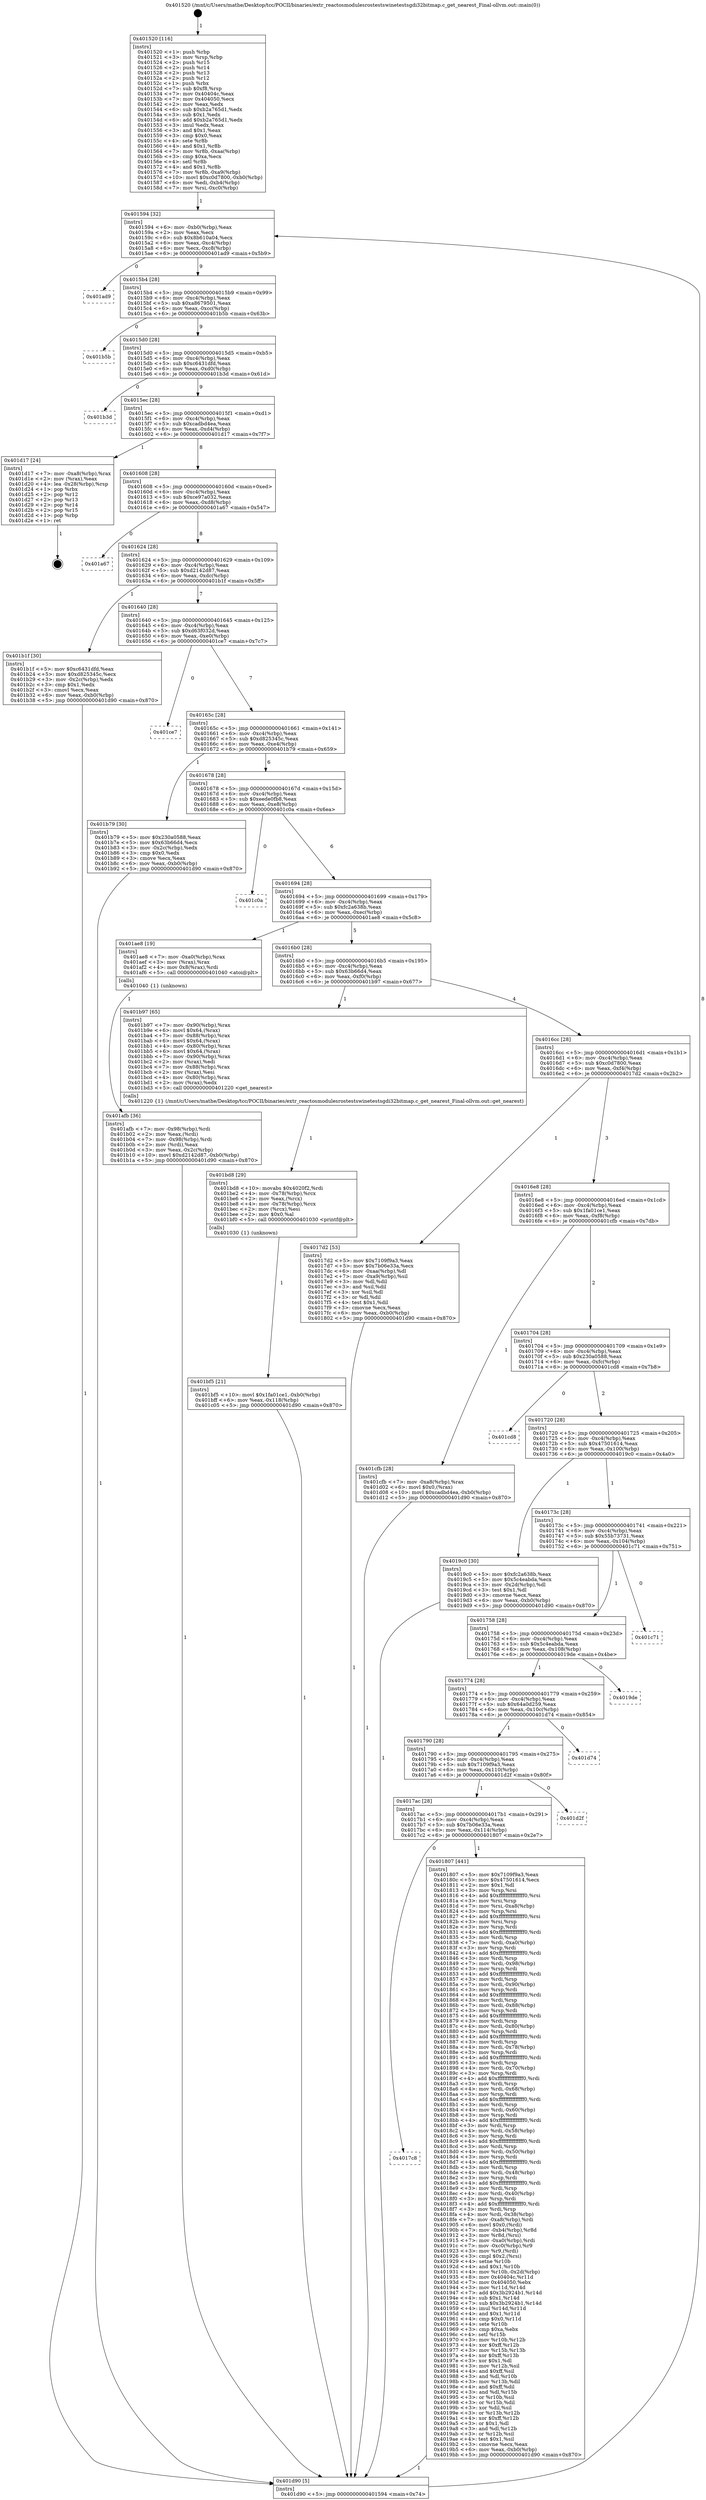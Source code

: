 digraph "0x401520" {
  label = "0x401520 (/mnt/c/Users/mathe/Desktop/tcc/POCII/binaries/extr_reactosmodulesrostestswinetestsgdi32bitmap.c_get_nearest_Final-ollvm.out::main(0))"
  labelloc = "t"
  node[shape=record]

  Entry [label="",width=0.3,height=0.3,shape=circle,fillcolor=black,style=filled]
  "0x401594" [label="{
     0x401594 [32]\l
     | [instrs]\l
     &nbsp;&nbsp;0x401594 \<+6\>: mov -0xb0(%rbp),%eax\l
     &nbsp;&nbsp;0x40159a \<+2\>: mov %eax,%ecx\l
     &nbsp;&nbsp;0x40159c \<+6\>: sub $0x8b610a04,%ecx\l
     &nbsp;&nbsp;0x4015a2 \<+6\>: mov %eax,-0xc4(%rbp)\l
     &nbsp;&nbsp;0x4015a8 \<+6\>: mov %ecx,-0xc8(%rbp)\l
     &nbsp;&nbsp;0x4015ae \<+6\>: je 0000000000401ad9 \<main+0x5b9\>\l
  }"]
  "0x401ad9" [label="{
     0x401ad9\l
  }", style=dashed]
  "0x4015b4" [label="{
     0x4015b4 [28]\l
     | [instrs]\l
     &nbsp;&nbsp;0x4015b4 \<+5\>: jmp 00000000004015b9 \<main+0x99\>\l
     &nbsp;&nbsp;0x4015b9 \<+6\>: mov -0xc4(%rbp),%eax\l
     &nbsp;&nbsp;0x4015bf \<+5\>: sub $0xa8679501,%eax\l
     &nbsp;&nbsp;0x4015c4 \<+6\>: mov %eax,-0xcc(%rbp)\l
     &nbsp;&nbsp;0x4015ca \<+6\>: je 0000000000401b5b \<main+0x63b\>\l
  }"]
  Exit [label="",width=0.3,height=0.3,shape=circle,fillcolor=black,style=filled,peripheries=2]
  "0x401b5b" [label="{
     0x401b5b\l
  }", style=dashed]
  "0x4015d0" [label="{
     0x4015d0 [28]\l
     | [instrs]\l
     &nbsp;&nbsp;0x4015d0 \<+5\>: jmp 00000000004015d5 \<main+0xb5\>\l
     &nbsp;&nbsp;0x4015d5 \<+6\>: mov -0xc4(%rbp),%eax\l
     &nbsp;&nbsp;0x4015db \<+5\>: sub $0xc6431dfd,%eax\l
     &nbsp;&nbsp;0x4015e0 \<+6\>: mov %eax,-0xd0(%rbp)\l
     &nbsp;&nbsp;0x4015e6 \<+6\>: je 0000000000401b3d \<main+0x61d\>\l
  }"]
  "0x401bf5" [label="{
     0x401bf5 [21]\l
     | [instrs]\l
     &nbsp;&nbsp;0x401bf5 \<+10\>: movl $0x1fa01ce1,-0xb0(%rbp)\l
     &nbsp;&nbsp;0x401bff \<+6\>: mov %eax,-0x118(%rbp)\l
     &nbsp;&nbsp;0x401c05 \<+5\>: jmp 0000000000401d90 \<main+0x870\>\l
  }"]
  "0x401b3d" [label="{
     0x401b3d\l
  }", style=dashed]
  "0x4015ec" [label="{
     0x4015ec [28]\l
     | [instrs]\l
     &nbsp;&nbsp;0x4015ec \<+5\>: jmp 00000000004015f1 \<main+0xd1\>\l
     &nbsp;&nbsp;0x4015f1 \<+6\>: mov -0xc4(%rbp),%eax\l
     &nbsp;&nbsp;0x4015f7 \<+5\>: sub $0xcadbd4ea,%eax\l
     &nbsp;&nbsp;0x4015fc \<+6\>: mov %eax,-0xd4(%rbp)\l
     &nbsp;&nbsp;0x401602 \<+6\>: je 0000000000401d17 \<main+0x7f7\>\l
  }"]
  "0x401bd8" [label="{
     0x401bd8 [29]\l
     | [instrs]\l
     &nbsp;&nbsp;0x401bd8 \<+10\>: movabs $0x4020f2,%rdi\l
     &nbsp;&nbsp;0x401be2 \<+4\>: mov -0x78(%rbp),%rcx\l
     &nbsp;&nbsp;0x401be6 \<+2\>: mov %eax,(%rcx)\l
     &nbsp;&nbsp;0x401be8 \<+4\>: mov -0x78(%rbp),%rcx\l
     &nbsp;&nbsp;0x401bec \<+2\>: mov (%rcx),%esi\l
     &nbsp;&nbsp;0x401bee \<+2\>: mov $0x0,%al\l
     &nbsp;&nbsp;0x401bf0 \<+5\>: call 0000000000401030 \<printf@plt\>\l
     | [calls]\l
     &nbsp;&nbsp;0x401030 \{1\} (unknown)\l
  }"]
  "0x401d17" [label="{
     0x401d17 [24]\l
     | [instrs]\l
     &nbsp;&nbsp;0x401d17 \<+7\>: mov -0xa8(%rbp),%rax\l
     &nbsp;&nbsp;0x401d1e \<+2\>: mov (%rax),%eax\l
     &nbsp;&nbsp;0x401d20 \<+4\>: lea -0x28(%rbp),%rsp\l
     &nbsp;&nbsp;0x401d24 \<+1\>: pop %rbx\l
     &nbsp;&nbsp;0x401d25 \<+2\>: pop %r12\l
     &nbsp;&nbsp;0x401d27 \<+2\>: pop %r13\l
     &nbsp;&nbsp;0x401d29 \<+2\>: pop %r14\l
     &nbsp;&nbsp;0x401d2b \<+2\>: pop %r15\l
     &nbsp;&nbsp;0x401d2d \<+1\>: pop %rbp\l
     &nbsp;&nbsp;0x401d2e \<+1\>: ret\l
  }"]
  "0x401608" [label="{
     0x401608 [28]\l
     | [instrs]\l
     &nbsp;&nbsp;0x401608 \<+5\>: jmp 000000000040160d \<main+0xed\>\l
     &nbsp;&nbsp;0x40160d \<+6\>: mov -0xc4(%rbp),%eax\l
     &nbsp;&nbsp;0x401613 \<+5\>: sub $0xce97a032,%eax\l
     &nbsp;&nbsp;0x401618 \<+6\>: mov %eax,-0xd8(%rbp)\l
     &nbsp;&nbsp;0x40161e \<+6\>: je 0000000000401a67 \<main+0x547\>\l
  }"]
  "0x401afb" [label="{
     0x401afb [36]\l
     | [instrs]\l
     &nbsp;&nbsp;0x401afb \<+7\>: mov -0x98(%rbp),%rdi\l
     &nbsp;&nbsp;0x401b02 \<+2\>: mov %eax,(%rdi)\l
     &nbsp;&nbsp;0x401b04 \<+7\>: mov -0x98(%rbp),%rdi\l
     &nbsp;&nbsp;0x401b0b \<+2\>: mov (%rdi),%eax\l
     &nbsp;&nbsp;0x401b0d \<+3\>: mov %eax,-0x2c(%rbp)\l
     &nbsp;&nbsp;0x401b10 \<+10\>: movl $0xd2142d87,-0xb0(%rbp)\l
     &nbsp;&nbsp;0x401b1a \<+5\>: jmp 0000000000401d90 \<main+0x870\>\l
  }"]
  "0x401a67" [label="{
     0x401a67\l
  }", style=dashed]
  "0x401624" [label="{
     0x401624 [28]\l
     | [instrs]\l
     &nbsp;&nbsp;0x401624 \<+5\>: jmp 0000000000401629 \<main+0x109\>\l
     &nbsp;&nbsp;0x401629 \<+6\>: mov -0xc4(%rbp),%eax\l
     &nbsp;&nbsp;0x40162f \<+5\>: sub $0xd2142d87,%eax\l
     &nbsp;&nbsp;0x401634 \<+6\>: mov %eax,-0xdc(%rbp)\l
     &nbsp;&nbsp;0x40163a \<+6\>: je 0000000000401b1f \<main+0x5ff\>\l
  }"]
  "0x4017c8" [label="{
     0x4017c8\l
  }", style=dashed]
  "0x401b1f" [label="{
     0x401b1f [30]\l
     | [instrs]\l
     &nbsp;&nbsp;0x401b1f \<+5\>: mov $0xc6431dfd,%eax\l
     &nbsp;&nbsp;0x401b24 \<+5\>: mov $0xd825345c,%ecx\l
     &nbsp;&nbsp;0x401b29 \<+3\>: mov -0x2c(%rbp),%edx\l
     &nbsp;&nbsp;0x401b2c \<+3\>: cmp $0x1,%edx\l
     &nbsp;&nbsp;0x401b2f \<+3\>: cmovl %ecx,%eax\l
     &nbsp;&nbsp;0x401b32 \<+6\>: mov %eax,-0xb0(%rbp)\l
     &nbsp;&nbsp;0x401b38 \<+5\>: jmp 0000000000401d90 \<main+0x870\>\l
  }"]
  "0x401640" [label="{
     0x401640 [28]\l
     | [instrs]\l
     &nbsp;&nbsp;0x401640 \<+5\>: jmp 0000000000401645 \<main+0x125\>\l
     &nbsp;&nbsp;0x401645 \<+6\>: mov -0xc4(%rbp),%eax\l
     &nbsp;&nbsp;0x40164b \<+5\>: sub $0xd63f032d,%eax\l
     &nbsp;&nbsp;0x401650 \<+6\>: mov %eax,-0xe0(%rbp)\l
     &nbsp;&nbsp;0x401656 \<+6\>: je 0000000000401ce7 \<main+0x7c7\>\l
  }"]
  "0x401807" [label="{
     0x401807 [441]\l
     | [instrs]\l
     &nbsp;&nbsp;0x401807 \<+5\>: mov $0x7109f9a3,%eax\l
     &nbsp;&nbsp;0x40180c \<+5\>: mov $0x47501614,%ecx\l
     &nbsp;&nbsp;0x401811 \<+2\>: mov $0x1,%dl\l
     &nbsp;&nbsp;0x401813 \<+3\>: mov %rsp,%rsi\l
     &nbsp;&nbsp;0x401816 \<+4\>: add $0xfffffffffffffff0,%rsi\l
     &nbsp;&nbsp;0x40181a \<+3\>: mov %rsi,%rsp\l
     &nbsp;&nbsp;0x40181d \<+7\>: mov %rsi,-0xa8(%rbp)\l
     &nbsp;&nbsp;0x401824 \<+3\>: mov %rsp,%rsi\l
     &nbsp;&nbsp;0x401827 \<+4\>: add $0xfffffffffffffff0,%rsi\l
     &nbsp;&nbsp;0x40182b \<+3\>: mov %rsi,%rsp\l
     &nbsp;&nbsp;0x40182e \<+3\>: mov %rsp,%rdi\l
     &nbsp;&nbsp;0x401831 \<+4\>: add $0xfffffffffffffff0,%rdi\l
     &nbsp;&nbsp;0x401835 \<+3\>: mov %rdi,%rsp\l
     &nbsp;&nbsp;0x401838 \<+7\>: mov %rdi,-0xa0(%rbp)\l
     &nbsp;&nbsp;0x40183f \<+3\>: mov %rsp,%rdi\l
     &nbsp;&nbsp;0x401842 \<+4\>: add $0xfffffffffffffff0,%rdi\l
     &nbsp;&nbsp;0x401846 \<+3\>: mov %rdi,%rsp\l
     &nbsp;&nbsp;0x401849 \<+7\>: mov %rdi,-0x98(%rbp)\l
     &nbsp;&nbsp;0x401850 \<+3\>: mov %rsp,%rdi\l
     &nbsp;&nbsp;0x401853 \<+4\>: add $0xfffffffffffffff0,%rdi\l
     &nbsp;&nbsp;0x401857 \<+3\>: mov %rdi,%rsp\l
     &nbsp;&nbsp;0x40185a \<+7\>: mov %rdi,-0x90(%rbp)\l
     &nbsp;&nbsp;0x401861 \<+3\>: mov %rsp,%rdi\l
     &nbsp;&nbsp;0x401864 \<+4\>: add $0xfffffffffffffff0,%rdi\l
     &nbsp;&nbsp;0x401868 \<+3\>: mov %rdi,%rsp\l
     &nbsp;&nbsp;0x40186b \<+7\>: mov %rdi,-0x88(%rbp)\l
     &nbsp;&nbsp;0x401872 \<+3\>: mov %rsp,%rdi\l
     &nbsp;&nbsp;0x401875 \<+4\>: add $0xfffffffffffffff0,%rdi\l
     &nbsp;&nbsp;0x401879 \<+3\>: mov %rdi,%rsp\l
     &nbsp;&nbsp;0x40187c \<+4\>: mov %rdi,-0x80(%rbp)\l
     &nbsp;&nbsp;0x401880 \<+3\>: mov %rsp,%rdi\l
     &nbsp;&nbsp;0x401883 \<+4\>: add $0xfffffffffffffff0,%rdi\l
     &nbsp;&nbsp;0x401887 \<+3\>: mov %rdi,%rsp\l
     &nbsp;&nbsp;0x40188a \<+4\>: mov %rdi,-0x78(%rbp)\l
     &nbsp;&nbsp;0x40188e \<+3\>: mov %rsp,%rdi\l
     &nbsp;&nbsp;0x401891 \<+4\>: add $0xfffffffffffffff0,%rdi\l
     &nbsp;&nbsp;0x401895 \<+3\>: mov %rdi,%rsp\l
     &nbsp;&nbsp;0x401898 \<+4\>: mov %rdi,-0x70(%rbp)\l
     &nbsp;&nbsp;0x40189c \<+3\>: mov %rsp,%rdi\l
     &nbsp;&nbsp;0x40189f \<+4\>: add $0xfffffffffffffff0,%rdi\l
     &nbsp;&nbsp;0x4018a3 \<+3\>: mov %rdi,%rsp\l
     &nbsp;&nbsp;0x4018a6 \<+4\>: mov %rdi,-0x68(%rbp)\l
     &nbsp;&nbsp;0x4018aa \<+3\>: mov %rsp,%rdi\l
     &nbsp;&nbsp;0x4018ad \<+4\>: add $0xfffffffffffffff0,%rdi\l
     &nbsp;&nbsp;0x4018b1 \<+3\>: mov %rdi,%rsp\l
     &nbsp;&nbsp;0x4018b4 \<+4\>: mov %rdi,-0x60(%rbp)\l
     &nbsp;&nbsp;0x4018b8 \<+3\>: mov %rsp,%rdi\l
     &nbsp;&nbsp;0x4018bb \<+4\>: add $0xfffffffffffffff0,%rdi\l
     &nbsp;&nbsp;0x4018bf \<+3\>: mov %rdi,%rsp\l
     &nbsp;&nbsp;0x4018c2 \<+4\>: mov %rdi,-0x58(%rbp)\l
     &nbsp;&nbsp;0x4018c6 \<+3\>: mov %rsp,%rdi\l
     &nbsp;&nbsp;0x4018c9 \<+4\>: add $0xfffffffffffffff0,%rdi\l
     &nbsp;&nbsp;0x4018cd \<+3\>: mov %rdi,%rsp\l
     &nbsp;&nbsp;0x4018d0 \<+4\>: mov %rdi,-0x50(%rbp)\l
     &nbsp;&nbsp;0x4018d4 \<+3\>: mov %rsp,%rdi\l
     &nbsp;&nbsp;0x4018d7 \<+4\>: add $0xfffffffffffffff0,%rdi\l
     &nbsp;&nbsp;0x4018db \<+3\>: mov %rdi,%rsp\l
     &nbsp;&nbsp;0x4018de \<+4\>: mov %rdi,-0x48(%rbp)\l
     &nbsp;&nbsp;0x4018e2 \<+3\>: mov %rsp,%rdi\l
     &nbsp;&nbsp;0x4018e5 \<+4\>: add $0xfffffffffffffff0,%rdi\l
     &nbsp;&nbsp;0x4018e9 \<+3\>: mov %rdi,%rsp\l
     &nbsp;&nbsp;0x4018ec \<+4\>: mov %rdi,-0x40(%rbp)\l
     &nbsp;&nbsp;0x4018f0 \<+3\>: mov %rsp,%rdi\l
     &nbsp;&nbsp;0x4018f3 \<+4\>: add $0xfffffffffffffff0,%rdi\l
     &nbsp;&nbsp;0x4018f7 \<+3\>: mov %rdi,%rsp\l
     &nbsp;&nbsp;0x4018fa \<+4\>: mov %rdi,-0x38(%rbp)\l
     &nbsp;&nbsp;0x4018fe \<+7\>: mov -0xa8(%rbp),%rdi\l
     &nbsp;&nbsp;0x401905 \<+6\>: movl $0x0,(%rdi)\l
     &nbsp;&nbsp;0x40190b \<+7\>: mov -0xb4(%rbp),%r8d\l
     &nbsp;&nbsp;0x401912 \<+3\>: mov %r8d,(%rsi)\l
     &nbsp;&nbsp;0x401915 \<+7\>: mov -0xa0(%rbp),%rdi\l
     &nbsp;&nbsp;0x40191c \<+7\>: mov -0xc0(%rbp),%r9\l
     &nbsp;&nbsp;0x401923 \<+3\>: mov %r9,(%rdi)\l
     &nbsp;&nbsp;0x401926 \<+3\>: cmpl $0x2,(%rsi)\l
     &nbsp;&nbsp;0x401929 \<+4\>: setne %r10b\l
     &nbsp;&nbsp;0x40192d \<+4\>: and $0x1,%r10b\l
     &nbsp;&nbsp;0x401931 \<+4\>: mov %r10b,-0x2d(%rbp)\l
     &nbsp;&nbsp;0x401935 \<+8\>: mov 0x40404c,%r11d\l
     &nbsp;&nbsp;0x40193d \<+7\>: mov 0x404050,%ebx\l
     &nbsp;&nbsp;0x401944 \<+3\>: mov %r11d,%r14d\l
     &nbsp;&nbsp;0x401947 \<+7\>: add $0x3b2924b1,%r14d\l
     &nbsp;&nbsp;0x40194e \<+4\>: sub $0x1,%r14d\l
     &nbsp;&nbsp;0x401952 \<+7\>: sub $0x3b2924b1,%r14d\l
     &nbsp;&nbsp;0x401959 \<+4\>: imul %r14d,%r11d\l
     &nbsp;&nbsp;0x40195d \<+4\>: and $0x1,%r11d\l
     &nbsp;&nbsp;0x401961 \<+4\>: cmp $0x0,%r11d\l
     &nbsp;&nbsp;0x401965 \<+4\>: sete %r10b\l
     &nbsp;&nbsp;0x401969 \<+3\>: cmp $0xa,%ebx\l
     &nbsp;&nbsp;0x40196c \<+4\>: setl %r15b\l
     &nbsp;&nbsp;0x401970 \<+3\>: mov %r10b,%r12b\l
     &nbsp;&nbsp;0x401973 \<+4\>: xor $0xff,%r12b\l
     &nbsp;&nbsp;0x401977 \<+3\>: mov %r15b,%r13b\l
     &nbsp;&nbsp;0x40197a \<+4\>: xor $0xff,%r13b\l
     &nbsp;&nbsp;0x40197e \<+3\>: xor $0x1,%dl\l
     &nbsp;&nbsp;0x401981 \<+3\>: mov %r12b,%sil\l
     &nbsp;&nbsp;0x401984 \<+4\>: and $0xff,%sil\l
     &nbsp;&nbsp;0x401988 \<+3\>: and %dl,%r10b\l
     &nbsp;&nbsp;0x40198b \<+3\>: mov %r13b,%dil\l
     &nbsp;&nbsp;0x40198e \<+4\>: and $0xff,%dil\l
     &nbsp;&nbsp;0x401992 \<+3\>: and %dl,%r15b\l
     &nbsp;&nbsp;0x401995 \<+3\>: or %r10b,%sil\l
     &nbsp;&nbsp;0x401998 \<+3\>: or %r15b,%dil\l
     &nbsp;&nbsp;0x40199b \<+3\>: xor %dil,%sil\l
     &nbsp;&nbsp;0x40199e \<+3\>: or %r13b,%r12b\l
     &nbsp;&nbsp;0x4019a1 \<+4\>: xor $0xff,%r12b\l
     &nbsp;&nbsp;0x4019a5 \<+3\>: or $0x1,%dl\l
     &nbsp;&nbsp;0x4019a8 \<+3\>: and %dl,%r12b\l
     &nbsp;&nbsp;0x4019ab \<+3\>: or %r12b,%sil\l
     &nbsp;&nbsp;0x4019ae \<+4\>: test $0x1,%sil\l
     &nbsp;&nbsp;0x4019b2 \<+3\>: cmovne %ecx,%eax\l
     &nbsp;&nbsp;0x4019b5 \<+6\>: mov %eax,-0xb0(%rbp)\l
     &nbsp;&nbsp;0x4019bb \<+5\>: jmp 0000000000401d90 \<main+0x870\>\l
  }"]
  "0x401ce7" [label="{
     0x401ce7\l
  }", style=dashed]
  "0x40165c" [label="{
     0x40165c [28]\l
     | [instrs]\l
     &nbsp;&nbsp;0x40165c \<+5\>: jmp 0000000000401661 \<main+0x141\>\l
     &nbsp;&nbsp;0x401661 \<+6\>: mov -0xc4(%rbp),%eax\l
     &nbsp;&nbsp;0x401667 \<+5\>: sub $0xd825345c,%eax\l
     &nbsp;&nbsp;0x40166c \<+6\>: mov %eax,-0xe4(%rbp)\l
     &nbsp;&nbsp;0x401672 \<+6\>: je 0000000000401b79 \<main+0x659\>\l
  }"]
  "0x4017ac" [label="{
     0x4017ac [28]\l
     | [instrs]\l
     &nbsp;&nbsp;0x4017ac \<+5\>: jmp 00000000004017b1 \<main+0x291\>\l
     &nbsp;&nbsp;0x4017b1 \<+6\>: mov -0xc4(%rbp),%eax\l
     &nbsp;&nbsp;0x4017b7 \<+5\>: sub $0x7b06e33a,%eax\l
     &nbsp;&nbsp;0x4017bc \<+6\>: mov %eax,-0x114(%rbp)\l
     &nbsp;&nbsp;0x4017c2 \<+6\>: je 0000000000401807 \<main+0x2e7\>\l
  }"]
  "0x401b79" [label="{
     0x401b79 [30]\l
     | [instrs]\l
     &nbsp;&nbsp;0x401b79 \<+5\>: mov $0x230a0588,%eax\l
     &nbsp;&nbsp;0x401b7e \<+5\>: mov $0x63b66d4,%ecx\l
     &nbsp;&nbsp;0x401b83 \<+3\>: mov -0x2c(%rbp),%edx\l
     &nbsp;&nbsp;0x401b86 \<+3\>: cmp $0x0,%edx\l
     &nbsp;&nbsp;0x401b89 \<+3\>: cmove %ecx,%eax\l
     &nbsp;&nbsp;0x401b8c \<+6\>: mov %eax,-0xb0(%rbp)\l
     &nbsp;&nbsp;0x401b92 \<+5\>: jmp 0000000000401d90 \<main+0x870\>\l
  }"]
  "0x401678" [label="{
     0x401678 [28]\l
     | [instrs]\l
     &nbsp;&nbsp;0x401678 \<+5\>: jmp 000000000040167d \<main+0x15d\>\l
     &nbsp;&nbsp;0x40167d \<+6\>: mov -0xc4(%rbp),%eax\l
     &nbsp;&nbsp;0x401683 \<+5\>: sub $0xeede0fb8,%eax\l
     &nbsp;&nbsp;0x401688 \<+6\>: mov %eax,-0xe8(%rbp)\l
     &nbsp;&nbsp;0x40168e \<+6\>: je 0000000000401c0a \<main+0x6ea\>\l
  }"]
  "0x401d2f" [label="{
     0x401d2f\l
  }", style=dashed]
  "0x401c0a" [label="{
     0x401c0a\l
  }", style=dashed]
  "0x401694" [label="{
     0x401694 [28]\l
     | [instrs]\l
     &nbsp;&nbsp;0x401694 \<+5\>: jmp 0000000000401699 \<main+0x179\>\l
     &nbsp;&nbsp;0x401699 \<+6\>: mov -0xc4(%rbp),%eax\l
     &nbsp;&nbsp;0x40169f \<+5\>: sub $0xfc2a638b,%eax\l
     &nbsp;&nbsp;0x4016a4 \<+6\>: mov %eax,-0xec(%rbp)\l
     &nbsp;&nbsp;0x4016aa \<+6\>: je 0000000000401ae8 \<main+0x5c8\>\l
  }"]
  "0x401790" [label="{
     0x401790 [28]\l
     | [instrs]\l
     &nbsp;&nbsp;0x401790 \<+5\>: jmp 0000000000401795 \<main+0x275\>\l
     &nbsp;&nbsp;0x401795 \<+6\>: mov -0xc4(%rbp),%eax\l
     &nbsp;&nbsp;0x40179b \<+5\>: sub $0x7109f9a3,%eax\l
     &nbsp;&nbsp;0x4017a0 \<+6\>: mov %eax,-0x110(%rbp)\l
     &nbsp;&nbsp;0x4017a6 \<+6\>: je 0000000000401d2f \<main+0x80f\>\l
  }"]
  "0x401ae8" [label="{
     0x401ae8 [19]\l
     | [instrs]\l
     &nbsp;&nbsp;0x401ae8 \<+7\>: mov -0xa0(%rbp),%rax\l
     &nbsp;&nbsp;0x401aef \<+3\>: mov (%rax),%rax\l
     &nbsp;&nbsp;0x401af2 \<+4\>: mov 0x8(%rax),%rdi\l
     &nbsp;&nbsp;0x401af6 \<+5\>: call 0000000000401040 \<atoi@plt\>\l
     | [calls]\l
     &nbsp;&nbsp;0x401040 \{1\} (unknown)\l
  }"]
  "0x4016b0" [label="{
     0x4016b0 [28]\l
     | [instrs]\l
     &nbsp;&nbsp;0x4016b0 \<+5\>: jmp 00000000004016b5 \<main+0x195\>\l
     &nbsp;&nbsp;0x4016b5 \<+6\>: mov -0xc4(%rbp),%eax\l
     &nbsp;&nbsp;0x4016bb \<+5\>: sub $0x63b66d4,%eax\l
     &nbsp;&nbsp;0x4016c0 \<+6\>: mov %eax,-0xf0(%rbp)\l
     &nbsp;&nbsp;0x4016c6 \<+6\>: je 0000000000401b97 \<main+0x677\>\l
  }"]
  "0x401d74" [label="{
     0x401d74\l
  }", style=dashed]
  "0x401b97" [label="{
     0x401b97 [65]\l
     | [instrs]\l
     &nbsp;&nbsp;0x401b97 \<+7\>: mov -0x90(%rbp),%rax\l
     &nbsp;&nbsp;0x401b9e \<+6\>: movl $0x64,(%rax)\l
     &nbsp;&nbsp;0x401ba4 \<+7\>: mov -0x88(%rbp),%rax\l
     &nbsp;&nbsp;0x401bab \<+6\>: movl $0x64,(%rax)\l
     &nbsp;&nbsp;0x401bb1 \<+4\>: mov -0x80(%rbp),%rax\l
     &nbsp;&nbsp;0x401bb5 \<+6\>: movl $0x64,(%rax)\l
     &nbsp;&nbsp;0x401bbb \<+7\>: mov -0x90(%rbp),%rax\l
     &nbsp;&nbsp;0x401bc2 \<+2\>: mov (%rax),%edi\l
     &nbsp;&nbsp;0x401bc4 \<+7\>: mov -0x88(%rbp),%rax\l
     &nbsp;&nbsp;0x401bcb \<+2\>: mov (%rax),%esi\l
     &nbsp;&nbsp;0x401bcd \<+4\>: mov -0x80(%rbp),%rax\l
     &nbsp;&nbsp;0x401bd1 \<+2\>: mov (%rax),%edx\l
     &nbsp;&nbsp;0x401bd3 \<+5\>: call 0000000000401220 \<get_nearest\>\l
     | [calls]\l
     &nbsp;&nbsp;0x401220 \{1\} (/mnt/c/Users/mathe/Desktop/tcc/POCII/binaries/extr_reactosmodulesrostestswinetestsgdi32bitmap.c_get_nearest_Final-ollvm.out::get_nearest)\l
  }"]
  "0x4016cc" [label="{
     0x4016cc [28]\l
     | [instrs]\l
     &nbsp;&nbsp;0x4016cc \<+5\>: jmp 00000000004016d1 \<main+0x1b1\>\l
     &nbsp;&nbsp;0x4016d1 \<+6\>: mov -0xc4(%rbp),%eax\l
     &nbsp;&nbsp;0x4016d7 \<+5\>: sub $0xc0d7800,%eax\l
     &nbsp;&nbsp;0x4016dc \<+6\>: mov %eax,-0xf4(%rbp)\l
     &nbsp;&nbsp;0x4016e2 \<+6\>: je 00000000004017d2 \<main+0x2b2\>\l
  }"]
  "0x401774" [label="{
     0x401774 [28]\l
     | [instrs]\l
     &nbsp;&nbsp;0x401774 \<+5\>: jmp 0000000000401779 \<main+0x259\>\l
     &nbsp;&nbsp;0x401779 \<+6\>: mov -0xc4(%rbp),%eax\l
     &nbsp;&nbsp;0x40177f \<+5\>: sub $0x64a0d259,%eax\l
     &nbsp;&nbsp;0x401784 \<+6\>: mov %eax,-0x10c(%rbp)\l
     &nbsp;&nbsp;0x40178a \<+6\>: je 0000000000401d74 \<main+0x854\>\l
  }"]
  "0x4017d2" [label="{
     0x4017d2 [53]\l
     | [instrs]\l
     &nbsp;&nbsp;0x4017d2 \<+5\>: mov $0x7109f9a3,%eax\l
     &nbsp;&nbsp;0x4017d7 \<+5\>: mov $0x7b06e33a,%ecx\l
     &nbsp;&nbsp;0x4017dc \<+6\>: mov -0xaa(%rbp),%dl\l
     &nbsp;&nbsp;0x4017e2 \<+7\>: mov -0xa9(%rbp),%sil\l
     &nbsp;&nbsp;0x4017e9 \<+3\>: mov %dl,%dil\l
     &nbsp;&nbsp;0x4017ec \<+3\>: and %sil,%dil\l
     &nbsp;&nbsp;0x4017ef \<+3\>: xor %sil,%dl\l
     &nbsp;&nbsp;0x4017f2 \<+3\>: or %dl,%dil\l
     &nbsp;&nbsp;0x4017f5 \<+4\>: test $0x1,%dil\l
     &nbsp;&nbsp;0x4017f9 \<+3\>: cmovne %ecx,%eax\l
     &nbsp;&nbsp;0x4017fc \<+6\>: mov %eax,-0xb0(%rbp)\l
     &nbsp;&nbsp;0x401802 \<+5\>: jmp 0000000000401d90 \<main+0x870\>\l
  }"]
  "0x4016e8" [label="{
     0x4016e8 [28]\l
     | [instrs]\l
     &nbsp;&nbsp;0x4016e8 \<+5\>: jmp 00000000004016ed \<main+0x1cd\>\l
     &nbsp;&nbsp;0x4016ed \<+6\>: mov -0xc4(%rbp),%eax\l
     &nbsp;&nbsp;0x4016f3 \<+5\>: sub $0x1fa01ce1,%eax\l
     &nbsp;&nbsp;0x4016f8 \<+6\>: mov %eax,-0xf8(%rbp)\l
     &nbsp;&nbsp;0x4016fe \<+6\>: je 0000000000401cfb \<main+0x7db\>\l
  }"]
  "0x401d90" [label="{
     0x401d90 [5]\l
     | [instrs]\l
     &nbsp;&nbsp;0x401d90 \<+5\>: jmp 0000000000401594 \<main+0x74\>\l
  }"]
  "0x401520" [label="{
     0x401520 [116]\l
     | [instrs]\l
     &nbsp;&nbsp;0x401520 \<+1\>: push %rbp\l
     &nbsp;&nbsp;0x401521 \<+3\>: mov %rsp,%rbp\l
     &nbsp;&nbsp;0x401524 \<+2\>: push %r15\l
     &nbsp;&nbsp;0x401526 \<+2\>: push %r14\l
     &nbsp;&nbsp;0x401528 \<+2\>: push %r13\l
     &nbsp;&nbsp;0x40152a \<+2\>: push %r12\l
     &nbsp;&nbsp;0x40152c \<+1\>: push %rbx\l
     &nbsp;&nbsp;0x40152d \<+7\>: sub $0xf8,%rsp\l
     &nbsp;&nbsp;0x401534 \<+7\>: mov 0x40404c,%eax\l
     &nbsp;&nbsp;0x40153b \<+7\>: mov 0x404050,%ecx\l
     &nbsp;&nbsp;0x401542 \<+2\>: mov %eax,%edx\l
     &nbsp;&nbsp;0x401544 \<+6\>: sub $0xb2a765d1,%edx\l
     &nbsp;&nbsp;0x40154a \<+3\>: sub $0x1,%edx\l
     &nbsp;&nbsp;0x40154d \<+6\>: add $0xb2a765d1,%edx\l
     &nbsp;&nbsp;0x401553 \<+3\>: imul %edx,%eax\l
     &nbsp;&nbsp;0x401556 \<+3\>: and $0x1,%eax\l
     &nbsp;&nbsp;0x401559 \<+3\>: cmp $0x0,%eax\l
     &nbsp;&nbsp;0x40155c \<+4\>: sete %r8b\l
     &nbsp;&nbsp;0x401560 \<+4\>: and $0x1,%r8b\l
     &nbsp;&nbsp;0x401564 \<+7\>: mov %r8b,-0xaa(%rbp)\l
     &nbsp;&nbsp;0x40156b \<+3\>: cmp $0xa,%ecx\l
     &nbsp;&nbsp;0x40156e \<+4\>: setl %r8b\l
     &nbsp;&nbsp;0x401572 \<+4\>: and $0x1,%r8b\l
     &nbsp;&nbsp;0x401576 \<+7\>: mov %r8b,-0xa9(%rbp)\l
     &nbsp;&nbsp;0x40157d \<+10\>: movl $0xc0d7800,-0xb0(%rbp)\l
     &nbsp;&nbsp;0x401587 \<+6\>: mov %edi,-0xb4(%rbp)\l
     &nbsp;&nbsp;0x40158d \<+7\>: mov %rsi,-0xc0(%rbp)\l
  }"]
  "0x4019de" [label="{
     0x4019de\l
  }", style=dashed]
  "0x401cfb" [label="{
     0x401cfb [28]\l
     | [instrs]\l
     &nbsp;&nbsp;0x401cfb \<+7\>: mov -0xa8(%rbp),%rax\l
     &nbsp;&nbsp;0x401d02 \<+6\>: movl $0x0,(%rax)\l
     &nbsp;&nbsp;0x401d08 \<+10\>: movl $0xcadbd4ea,-0xb0(%rbp)\l
     &nbsp;&nbsp;0x401d12 \<+5\>: jmp 0000000000401d90 \<main+0x870\>\l
  }"]
  "0x401704" [label="{
     0x401704 [28]\l
     | [instrs]\l
     &nbsp;&nbsp;0x401704 \<+5\>: jmp 0000000000401709 \<main+0x1e9\>\l
     &nbsp;&nbsp;0x401709 \<+6\>: mov -0xc4(%rbp),%eax\l
     &nbsp;&nbsp;0x40170f \<+5\>: sub $0x230a0588,%eax\l
     &nbsp;&nbsp;0x401714 \<+6\>: mov %eax,-0xfc(%rbp)\l
     &nbsp;&nbsp;0x40171a \<+6\>: je 0000000000401cd8 \<main+0x7b8\>\l
  }"]
  "0x401758" [label="{
     0x401758 [28]\l
     | [instrs]\l
     &nbsp;&nbsp;0x401758 \<+5\>: jmp 000000000040175d \<main+0x23d\>\l
     &nbsp;&nbsp;0x40175d \<+6\>: mov -0xc4(%rbp),%eax\l
     &nbsp;&nbsp;0x401763 \<+5\>: sub $0x5c4eabda,%eax\l
     &nbsp;&nbsp;0x401768 \<+6\>: mov %eax,-0x108(%rbp)\l
     &nbsp;&nbsp;0x40176e \<+6\>: je 00000000004019de \<main+0x4be\>\l
  }"]
  "0x401cd8" [label="{
     0x401cd8\l
  }", style=dashed]
  "0x401720" [label="{
     0x401720 [28]\l
     | [instrs]\l
     &nbsp;&nbsp;0x401720 \<+5\>: jmp 0000000000401725 \<main+0x205\>\l
     &nbsp;&nbsp;0x401725 \<+6\>: mov -0xc4(%rbp),%eax\l
     &nbsp;&nbsp;0x40172b \<+5\>: sub $0x47501614,%eax\l
     &nbsp;&nbsp;0x401730 \<+6\>: mov %eax,-0x100(%rbp)\l
     &nbsp;&nbsp;0x401736 \<+6\>: je 00000000004019c0 \<main+0x4a0\>\l
  }"]
  "0x401c71" [label="{
     0x401c71\l
  }", style=dashed]
  "0x4019c0" [label="{
     0x4019c0 [30]\l
     | [instrs]\l
     &nbsp;&nbsp;0x4019c0 \<+5\>: mov $0xfc2a638b,%eax\l
     &nbsp;&nbsp;0x4019c5 \<+5\>: mov $0x5c4eabda,%ecx\l
     &nbsp;&nbsp;0x4019ca \<+3\>: mov -0x2d(%rbp),%dl\l
     &nbsp;&nbsp;0x4019cd \<+3\>: test $0x1,%dl\l
     &nbsp;&nbsp;0x4019d0 \<+3\>: cmovne %ecx,%eax\l
     &nbsp;&nbsp;0x4019d3 \<+6\>: mov %eax,-0xb0(%rbp)\l
     &nbsp;&nbsp;0x4019d9 \<+5\>: jmp 0000000000401d90 \<main+0x870\>\l
  }"]
  "0x40173c" [label="{
     0x40173c [28]\l
     | [instrs]\l
     &nbsp;&nbsp;0x40173c \<+5\>: jmp 0000000000401741 \<main+0x221\>\l
     &nbsp;&nbsp;0x401741 \<+6\>: mov -0xc4(%rbp),%eax\l
     &nbsp;&nbsp;0x401747 \<+5\>: sub $0x55b73731,%eax\l
     &nbsp;&nbsp;0x40174c \<+6\>: mov %eax,-0x104(%rbp)\l
     &nbsp;&nbsp;0x401752 \<+6\>: je 0000000000401c71 \<main+0x751\>\l
  }"]
  Entry -> "0x401520" [label=" 1"]
  "0x401594" -> "0x401ad9" [label=" 0"]
  "0x401594" -> "0x4015b4" [label=" 9"]
  "0x401d17" -> Exit [label=" 1"]
  "0x4015b4" -> "0x401b5b" [label=" 0"]
  "0x4015b4" -> "0x4015d0" [label=" 9"]
  "0x401cfb" -> "0x401d90" [label=" 1"]
  "0x4015d0" -> "0x401b3d" [label=" 0"]
  "0x4015d0" -> "0x4015ec" [label=" 9"]
  "0x401bf5" -> "0x401d90" [label=" 1"]
  "0x4015ec" -> "0x401d17" [label=" 1"]
  "0x4015ec" -> "0x401608" [label=" 8"]
  "0x401bd8" -> "0x401bf5" [label=" 1"]
  "0x401608" -> "0x401a67" [label=" 0"]
  "0x401608" -> "0x401624" [label=" 8"]
  "0x401b97" -> "0x401bd8" [label=" 1"]
  "0x401624" -> "0x401b1f" [label=" 1"]
  "0x401624" -> "0x401640" [label=" 7"]
  "0x401b1f" -> "0x401d90" [label=" 1"]
  "0x401640" -> "0x401ce7" [label=" 0"]
  "0x401640" -> "0x40165c" [label=" 7"]
  "0x401afb" -> "0x401d90" [label=" 1"]
  "0x40165c" -> "0x401b79" [label=" 1"]
  "0x40165c" -> "0x401678" [label=" 6"]
  "0x4019c0" -> "0x401d90" [label=" 1"]
  "0x401678" -> "0x401c0a" [label=" 0"]
  "0x401678" -> "0x401694" [label=" 6"]
  "0x401807" -> "0x401d90" [label=" 1"]
  "0x401694" -> "0x401ae8" [label=" 1"]
  "0x401694" -> "0x4016b0" [label=" 5"]
  "0x4017ac" -> "0x4017c8" [label=" 0"]
  "0x4016b0" -> "0x401b97" [label=" 1"]
  "0x4016b0" -> "0x4016cc" [label=" 4"]
  "0x4017ac" -> "0x401807" [label=" 1"]
  "0x4016cc" -> "0x4017d2" [label=" 1"]
  "0x4016cc" -> "0x4016e8" [label=" 3"]
  "0x4017d2" -> "0x401d90" [label=" 1"]
  "0x401520" -> "0x401594" [label=" 1"]
  "0x401d90" -> "0x401594" [label=" 8"]
  "0x401790" -> "0x4017ac" [label=" 1"]
  "0x4016e8" -> "0x401cfb" [label=" 1"]
  "0x4016e8" -> "0x401704" [label=" 2"]
  "0x401790" -> "0x401d2f" [label=" 0"]
  "0x401704" -> "0x401cd8" [label=" 0"]
  "0x401704" -> "0x401720" [label=" 2"]
  "0x401774" -> "0x401790" [label=" 1"]
  "0x401720" -> "0x4019c0" [label=" 1"]
  "0x401720" -> "0x40173c" [label=" 1"]
  "0x401774" -> "0x401d74" [label=" 0"]
  "0x40173c" -> "0x401c71" [label=" 0"]
  "0x40173c" -> "0x401758" [label=" 1"]
  "0x401b79" -> "0x401d90" [label=" 1"]
  "0x401758" -> "0x4019de" [label=" 0"]
  "0x401758" -> "0x401774" [label=" 1"]
  "0x401ae8" -> "0x401afb" [label=" 1"]
}
